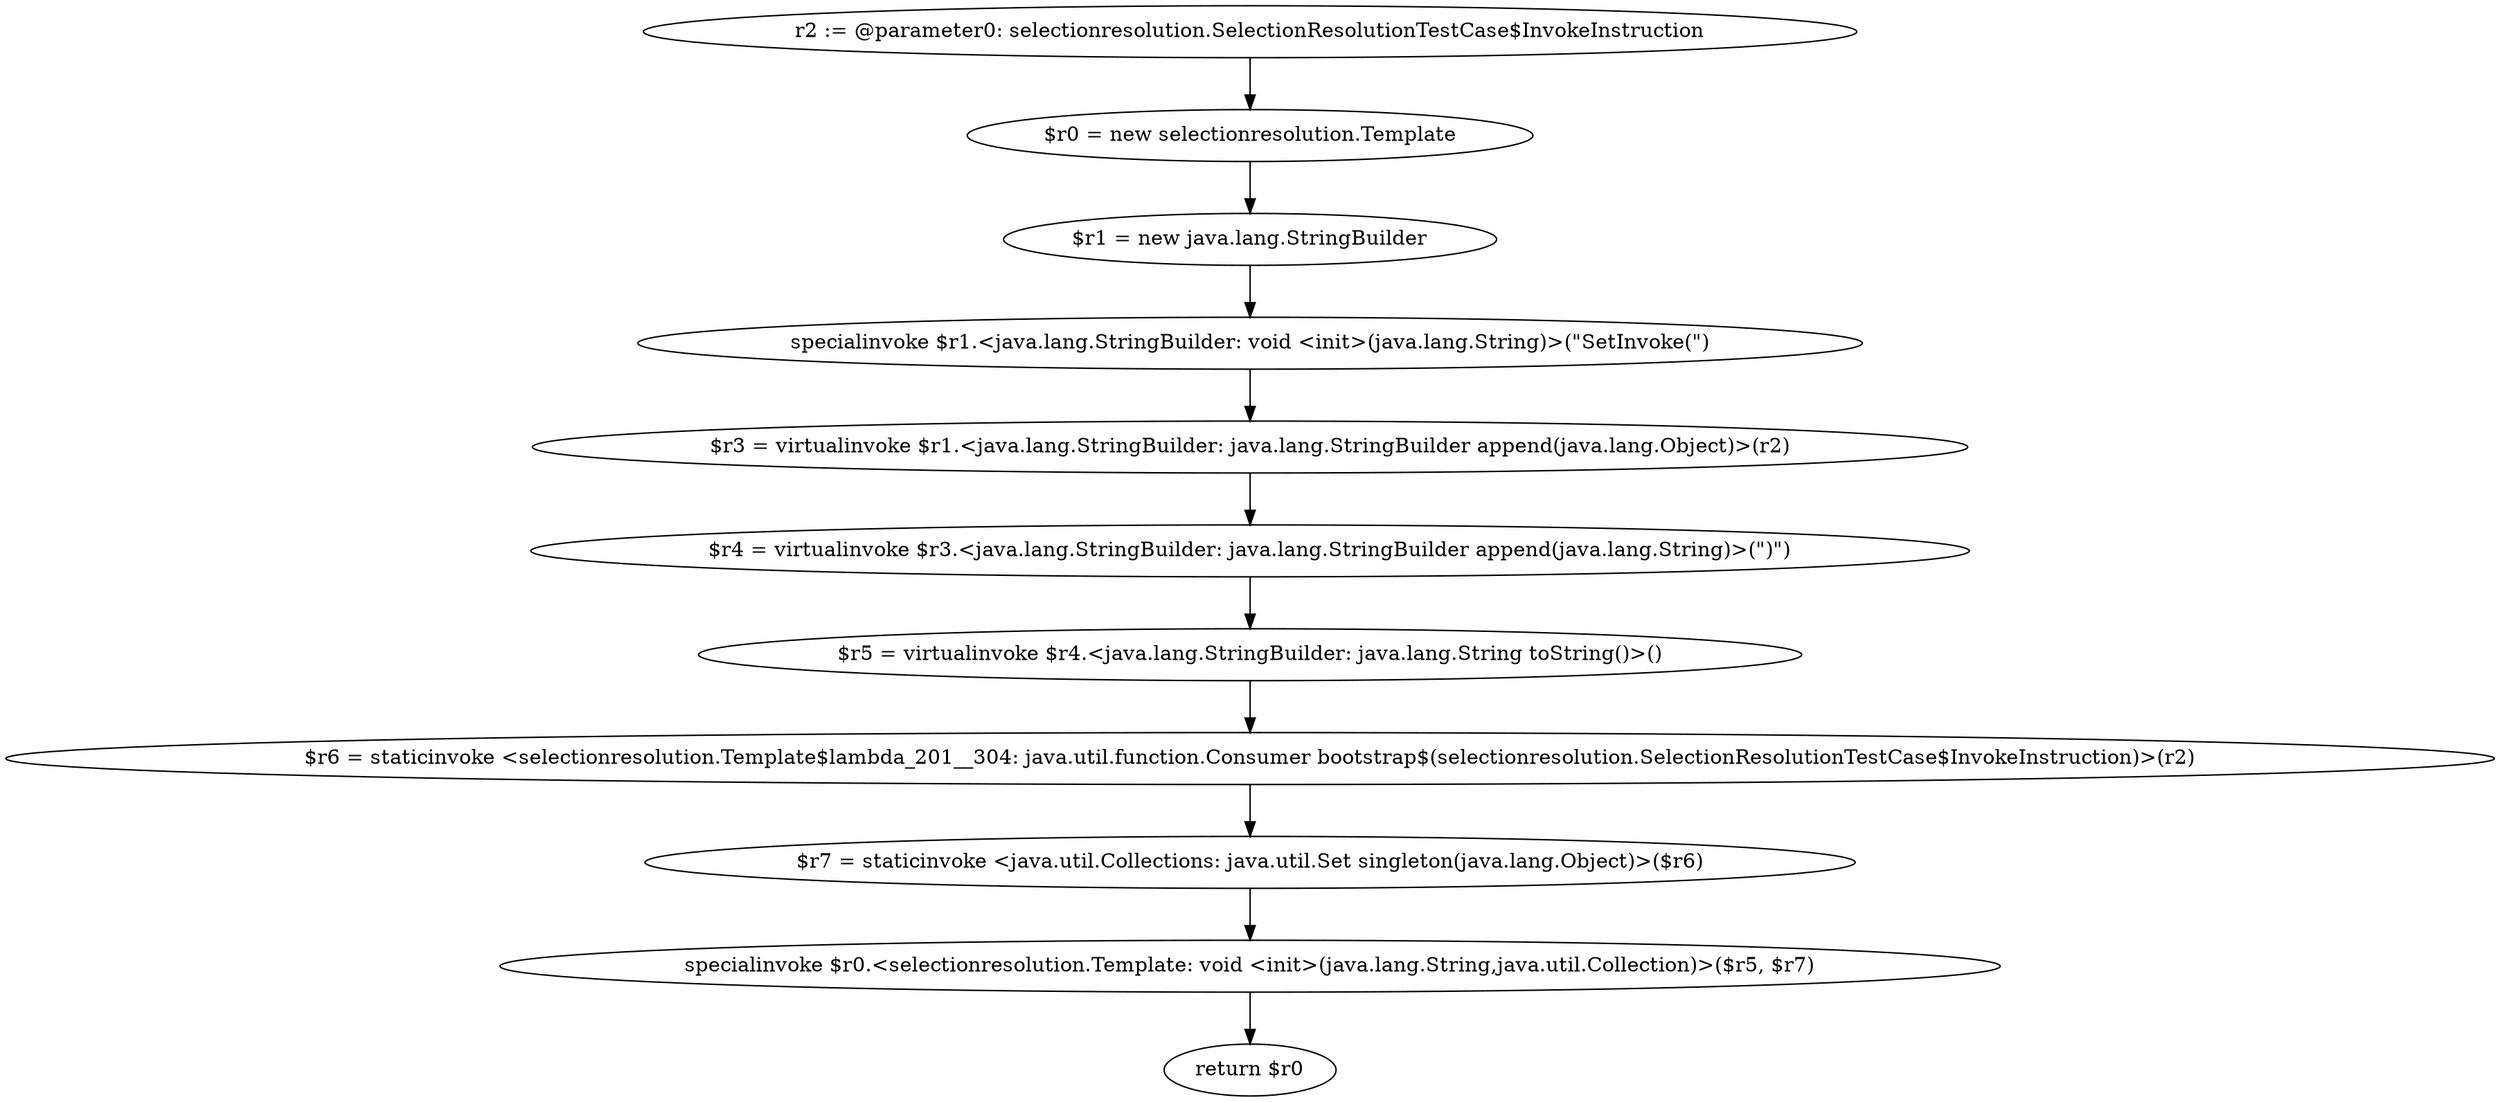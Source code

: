 digraph "unitGraph" {
    "r2 := @parameter0: selectionresolution.SelectionResolutionTestCase$InvokeInstruction"
    "$r0 = new selectionresolution.Template"
    "$r1 = new java.lang.StringBuilder"
    "specialinvoke $r1.<java.lang.StringBuilder: void <init>(java.lang.String)>(\"SetInvoke(\")"
    "$r3 = virtualinvoke $r1.<java.lang.StringBuilder: java.lang.StringBuilder append(java.lang.Object)>(r2)"
    "$r4 = virtualinvoke $r3.<java.lang.StringBuilder: java.lang.StringBuilder append(java.lang.String)>(\")\")"
    "$r5 = virtualinvoke $r4.<java.lang.StringBuilder: java.lang.String toString()>()"
    "$r6 = staticinvoke <selectionresolution.Template$lambda_201__304: java.util.function.Consumer bootstrap$(selectionresolution.SelectionResolutionTestCase$InvokeInstruction)>(r2)"
    "$r7 = staticinvoke <java.util.Collections: java.util.Set singleton(java.lang.Object)>($r6)"
    "specialinvoke $r0.<selectionresolution.Template: void <init>(java.lang.String,java.util.Collection)>($r5, $r7)"
    "return $r0"
    "r2 := @parameter0: selectionresolution.SelectionResolutionTestCase$InvokeInstruction"->"$r0 = new selectionresolution.Template";
    "$r0 = new selectionresolution.Template"->"$r1 = new java.lang.StringBuilder";
    "$r1 = new java.lang.StringBuilder"->"specialinvoke $r1.<java.lang.StringBuilder: void <init>(java.lang.String)>(\"SetInvoke(\")";
    "specialinvoke $r1.<java.lang.StringBuilder: void <init>(java.lang.String)>(\"SetInvoke(\")"->"$r3 = virtualinvoke $r1.<java.lang.StringBuilder: java.lang.StringBuilder append(java.lang.Object)>(r2)";
    "$r3 = virtualinvoke $r1.<java.lang.StringBuilder: java.lang.StringBuilder append(java.lang.Object)>(r2)"->"$r4 = virtualinvoke $r3.<java.lang.StringBuilder: java.lang.StringBuilder append(java.lang.String)>(\")\")";
    "$r4 = virtualinvoke $r3.<java.lang.StringBuilder: java.lang.StringBuilder append(java.lang.String)>(\")\")"->"$r5 = virtualinvoke $r4.<java.lang.StringBuilder: java.lang.String toString()>()";
    "$r5 = virtualinvoke $r4.<java.lang.StringBuilder: java.lang.String toString()>()"->"$r6 = staticinvoke <selectionresolution.Template$lambda_201__304: java.util.function.Consumer bootstrap$(selectionresolution.SelectionResolutionTestCase$InvokeInstruction)>(r2)";
    "$r6 = staticinvoke <selectionresolution.Template$lambda_201__304: java.util.function.Consumer bootstrap$(selectionresolution.SelectionResolutionTestCase$InvokeInstruction)>(r2)"->"$r7 = staticinvoke <java.util.Collections: java.util.Set singleton(java.lang.Object)>($r6)";
    "$r7 = staticinvoke <java.util.Collections: java.util.Set singleton(java.lang.Object)>($r6)"->"specialinvoke $r0.<selectionresolution.Template: void <init>(java.lang.String,java.util.Collection)>($r5, $r7)";
    "specialinvoke $r0.<selectionresolution.Template: void <init>(java.lang.String,java.util.Collection)>($r5, $r7)"->"return $r0";
}
